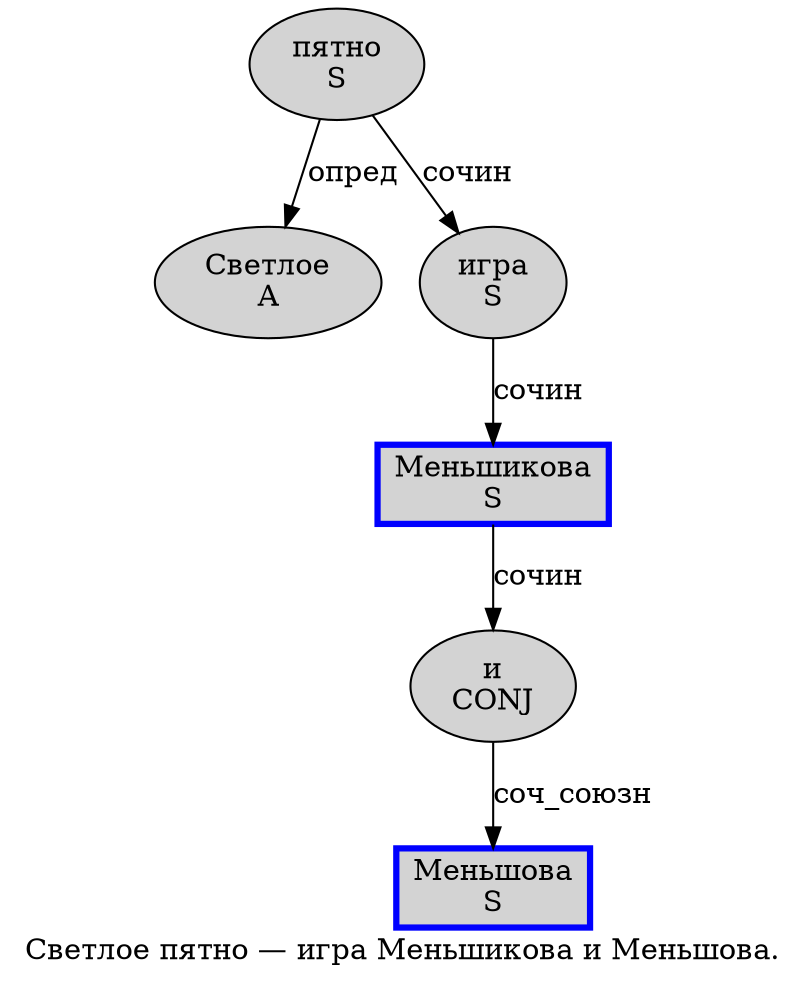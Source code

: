 digraph SENTENCE_3462 {
	graph [label="Светлое пятно — игра Меньшикова и Меньшова."]
	node [style=filled]
		0 [label="Светлое
A" color="" fillcolor=lightgray penwidth=1 shape=ellipse]
		1 [label="пятно
S" color="" fillcolor=lightgray penwidth=1 shape=ellipse]
		3 [label="игра
S" color="" fillcolor=lightgray penwidth=1 shape=ellipse]
		4 [label="Меньшикова
S" color=blue fillcolor=lightgray penwidth=3 shape=box]
		5 [label="и
CONJ" color="" fillcolor=lightgray penwidth=1 shape=ellipse]
		6 [label="Меньшова
S" color=blue fillcolor=lightgray penwidth=3 shape=box]
			3 -> 4 [label="сочин"]
			1 -> 0 [label="опред"]
			1 -> 3 [label="сочин"]
			5 -> 6 [label="соч_союзн"]
			4 -> 5 [label="сочин"]
}